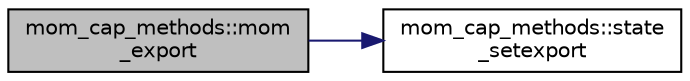 digraph "mom_cap_methods::mom_export"
{
 // INTERACTIVE_SVG=YES
 // LATEX_PDF_SIZE
  edge [fontname="Helvetica",fontsize="10",labelfontname="Helvetica",labelfontsize="10"];
  node [fontname="Helvetica",fontsize="10",shape=record];
  rankdir="LR";
  Node1 [label="mom_cap_methods::mom\l_export",height=0.2,width=0.4,color="black", fillcolor="grey75", style="filled", fontcolor="black",tooltip="Maps outgoing ocean data to ESMF State."];
  Node1 -> Node2 [color="midnightblue",fontsize="10",style="solid",fontname="Helvetica"];
  Node2 [label="mom_cap_methods::state\l_setexport",height=0.2,width=0.4,color="black", fillcolor="white", style="filled",URL="$namespacemom__cap__methods.html#a352af7f063dd8c576890e805d99fef8c",tooltip="Map input array to export state."];
}
